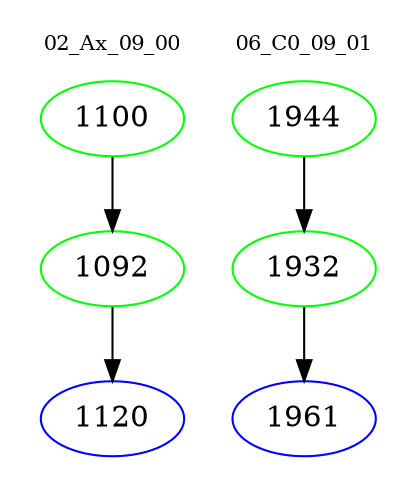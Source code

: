 digraph{
subgraph cluster_0 {
color = white
label = "02_Ax_09_00";
fontsize=10;
T0_1100 [label="1100", color="green"]
T0_1100 -> T0_1092 [color="black"]
T0_1092 [label="1092", color="green"]
T0_1092 -> T0_1120 [color="black"]
T0_1120 [label="1120", color="blue"]
}
subgraph cluster_1 {
color = white
label = "06_C0_09_01";
fontsize=10;
T1_1944 [label="1944", color="green"]
T1_1944 -> T1_1932 [color="black"]
T1_1932 [label="1932", color="green"]
T1_1932 -> T1_1961 [color="black"]
T1_1961 [label="1961", color="blue"]
}
}
